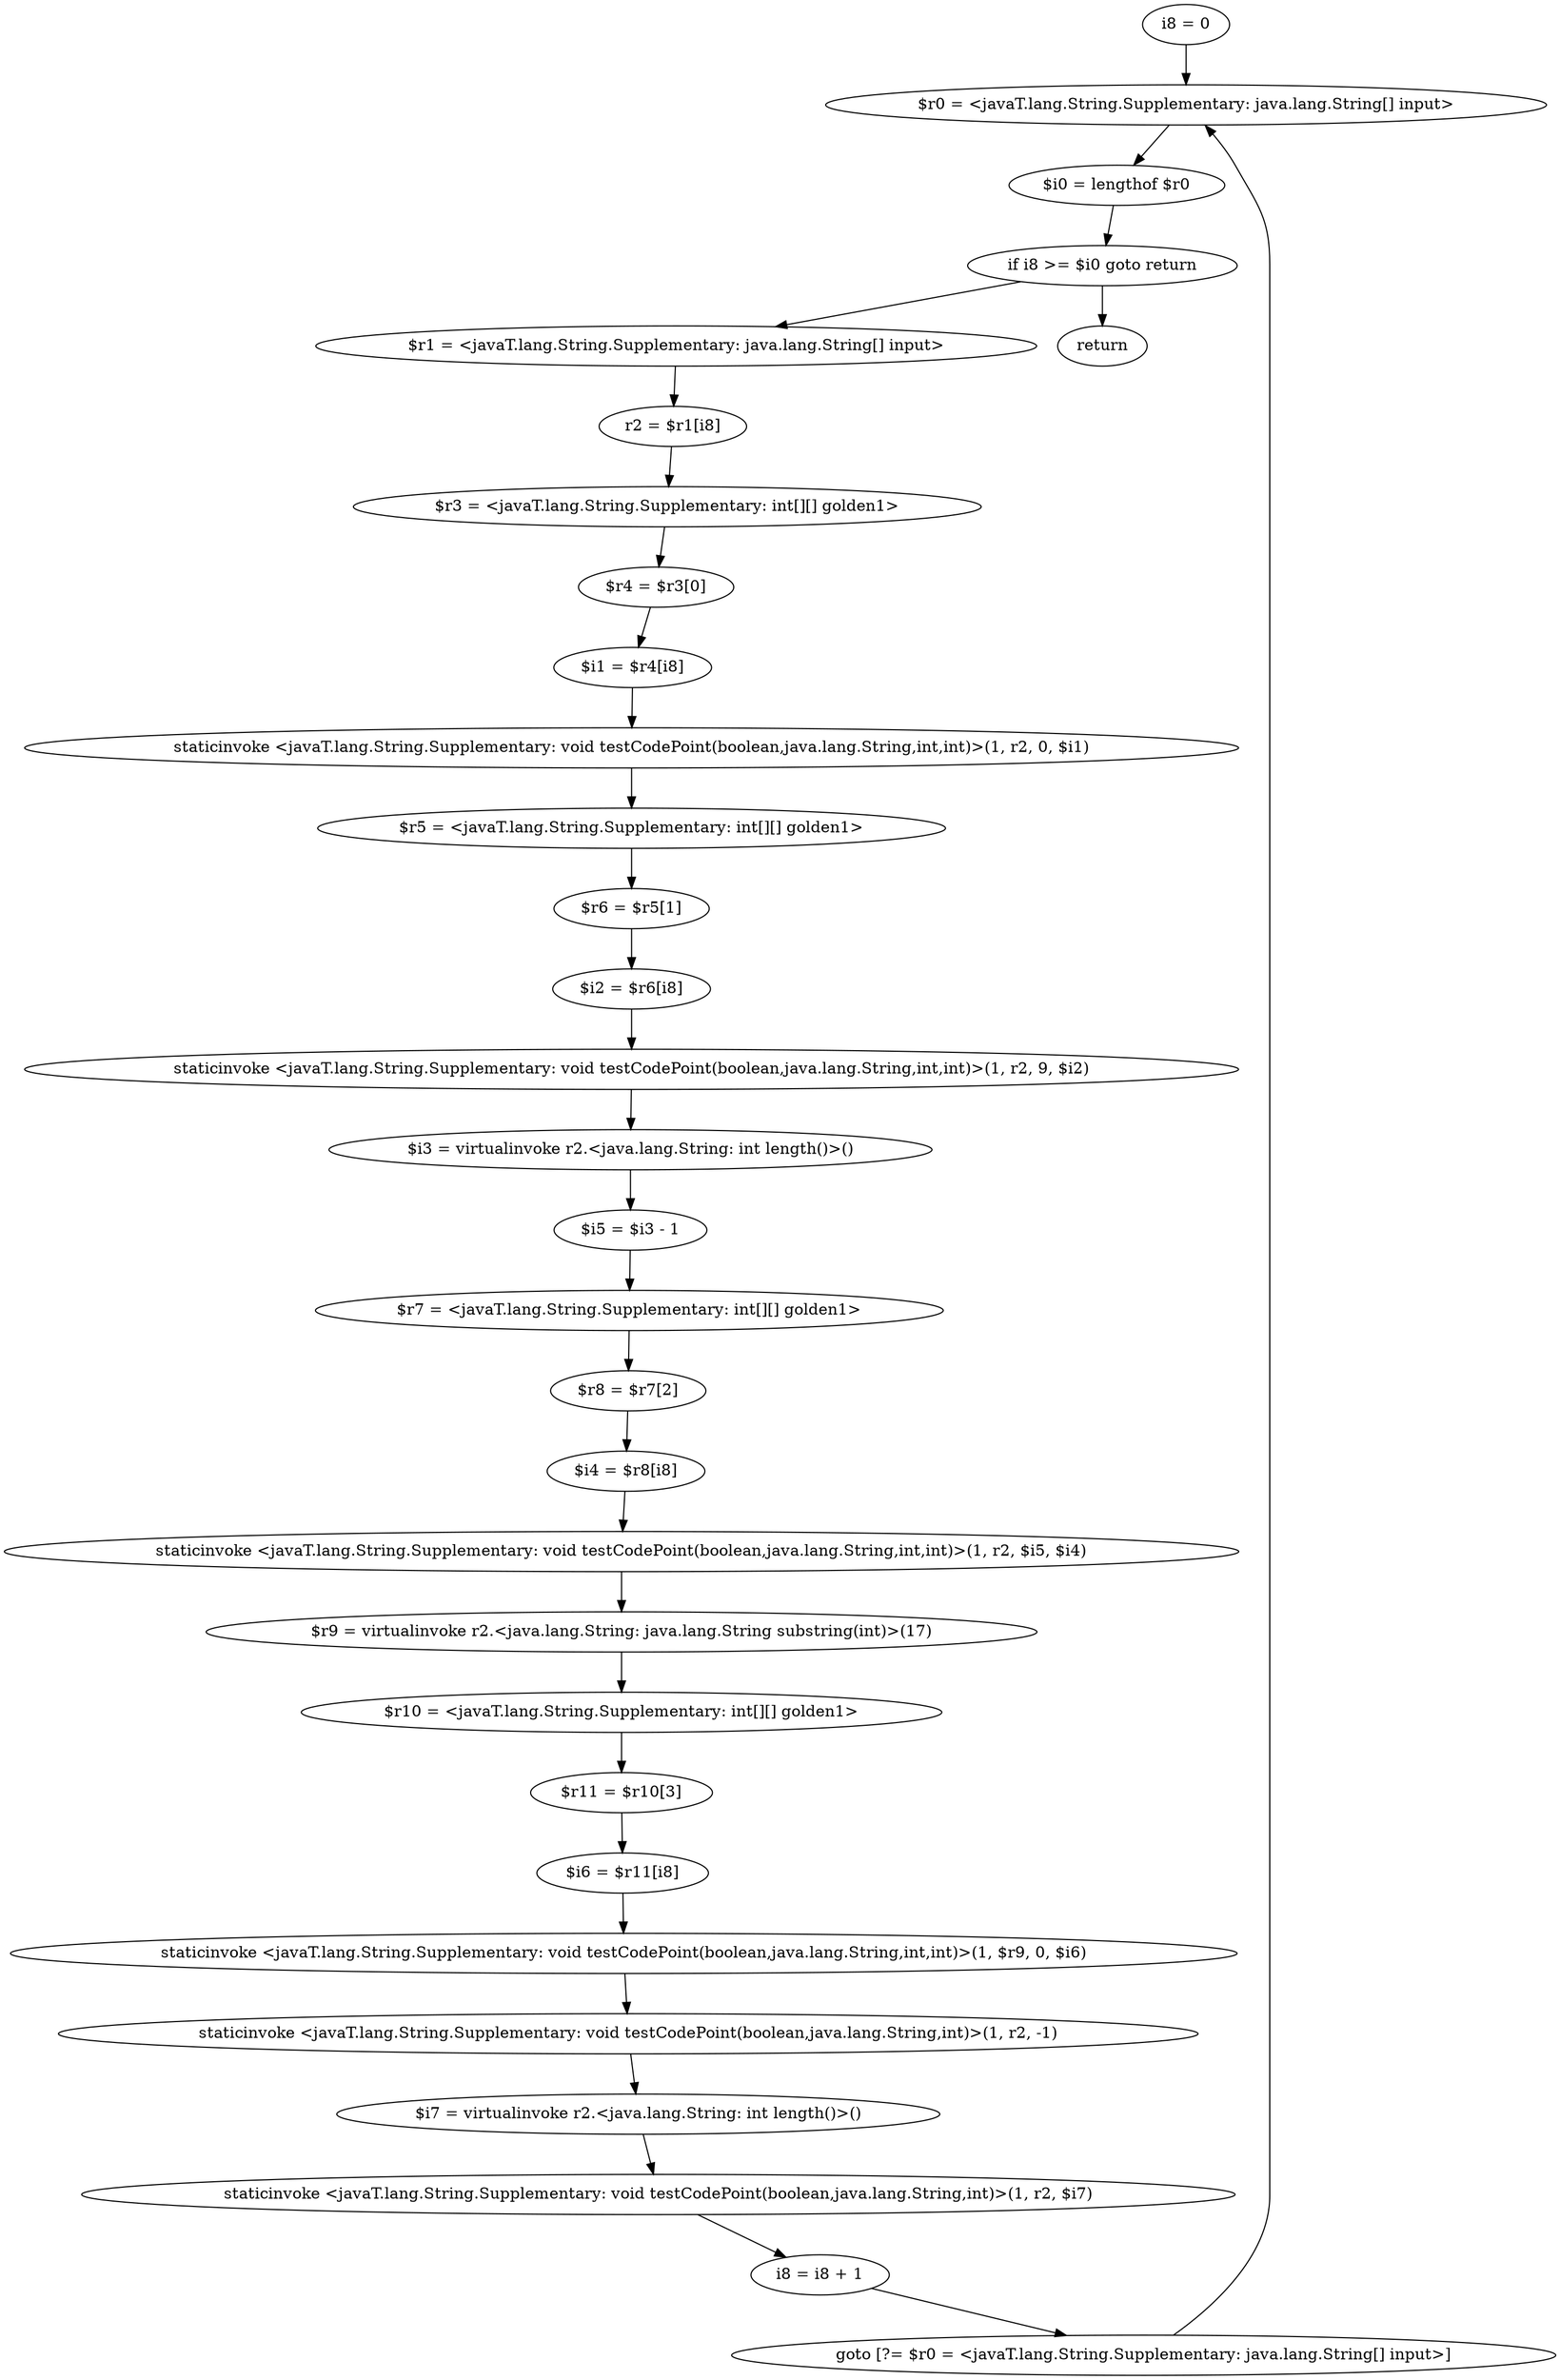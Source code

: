 digraph "unitGraph" {
    "i8 = 0"
    "$r0 = <javaT.lang.String.Supplementary: java.lang.String[] input>"
    "$i0 = lengthof $r0"
    "if i8 >= $i0 goto return"
    "$r1 = <javaT.lang.String.Supplementary: java.lang.String[] input>"
    "r2 = $r1[i8]"
    "$r3 = <javaT.lang.String.Supplementary: int[][] golden1>"
    "$r4 = $r3[0]"
    "$i1 = $r4[i8]"
    "staticinvoke <javaT.lang.String.Supplementary: void testCodePoint(boolean,java.lang.String,int,int)>(1, r2, 0, $i1)"
    "$r5 = <javaT.lang.String.Supplementary: int[][] golden1>"
    "$r6 = $r5[1]"
    "$i2 = $r6[i8]"
    "staticinvoke <javaT.lang.String.Supplementary: void testCodePoint(boolean,java.lang.String,int,int)>(1, r2, 9, $i2)"
    "$i3 = virtualinvoke r2.<java.lang.String: int length()>()"
    "$i5 = $i3 - 1"
    "$r7 = <javaT.lang.String.Supplementary: int[][] golden1>"
    "$r8 = $r7[2]"
    "$i4 = $r8[i8]"
    "staticinvoke <javaT.lang.String.Supplementary: void testCodePoint(boolean,java.lang.String,int,int)>(1, r2, $i5, $i4)"
    "$r9 = virtualinvoke r2.<java.lang.String: java.lang.String substring(int)>(17)"
    "$r10 = <javaT.lang.String.Supplementary: int[][] golden1>"
    "$r11 = $r10[3]"
    "$i6 = $r11[i8]"
    "staticinvoke <javaT.lang.String.Supplementary: void testCodePoint(boolean,java.lang.String,int,int)>(1, $r9, 0, $i6)"
    "staticinvoke <javaT.lang.String.Supplementary: void testCodePoint(boolean,java.lang.String,int)>(1, r2, -1)"
    "$i7 = virtualinvoke r2.<java.lang.String: int length()>()"
    "staticinvoke <javaT.lang.String.Supplementary: void testCodePoint(boolean,java.lang.String,int)>(1, r2, $i7)"
    "i8 = i8 + 1"
    "goto [?= $r0 = <javaT.lang.String.Supplementary: java.lang.String[] input>]"
    "return"
    "i8 = 0"->"$r0 = <javaT.lang.String.Supplementary: java.lang.String[] input>";
    "$r0 = <javaT.lang.String.Supplementary: java.lang.String[] input>"->"$i0 = lengthof $r0";
    "$i0 = lengthof $r0"->"if i8 >= $i0 goto return";
    "if i8 >= $i0 goto return"->"$r1 = <javaT.lang.String.Supplementary: java.lang.String[] input>";
    "if i8 >= $i0 goto return"->"return";
    "$r1 = <javaT.lang.String.Supplementary: java.lang.String[] input>"->"r2 = $r1[i8]";
    "r2 = $r1[i8]"->"$r3 = <javaT.lang.String.Supplementary: int[][] golden1>";
    "$r3 = <javaT.lang.String.Supplementary: int[][] golden1>"->"$r4 = $r3[0]";
    "$r4 = $r3[0]"->"$i1 = $r4[i8]";
    "$i1 = $r4[i8]"->"staticinvoke <javaT.lang.String.Supplementary: void testCodePoint(boolean,java.lang.String,int,int)>(1, r2, 0, $i1)";
    "staticinvoke <javaT.lang.String.Supplementary: void testCodePoint(boolean,java.lang.String,int,int)>(1, r2, 0, $i1)"->"$r5 = <javaT.lang.String.Supplementary: int[][] golden1>";
    "$r5 = <javaT.lang.String.Supplementary: int[][] golden1>"->"$r6 = $r5[1]";
    "$r6 = $r5[1]"->"$i2 = $r6[i8]";
    "$i2 = $r6[i8]"->"staticinvoke <javaT.lang.String.Supplementary: void testCodePoint(boolean,java.lang.String,int,int)>(1, r2, 9, $i2)";
    "staticinvoke <javaT.lang.String.Supplementary: void testCodePoint(boolean,java.lang.String,int,int)>(1, r2, 9, $i2)"->"$i3 = virtualinvoke r2.<java.lang.String: int length()>()";
    "$i3 = virtualinvoke r2.<java.lang.String: int length()>()"->"$i5 = $i3 - 1";
    "$i5 = $i3 - 1"->"$r7 = <javaT.lang.String.Supplementary: int[][] golden1>";
    "$r7 = <javaT.lang.String.Supplementary: int[][] golden1>"->"$r8 = $r7[2]";
    "$r8 = $r7[2]"->"$i4 = $r8[i8]";
    "$i4 = $r8[i8]"->"staticinvoke <javaT.lang.String.Supplementary: void testCodePoint(boolean,java.lang.String,int,int)>(1, r2, $i5, $i4)";
    "staticinvoke <javaT.lang.String.Supplementary: void testCodePoint(boolean,java.lang.String,int,int)>(1, r2, $i5, $i4)"->"$r9 = virtualinvoke r2.<java.lang.String: java.lang.String substring(int)>(17)";
    "$r9 = virtualinvoke r2.<java.lang.String: java.lang.String substring(int)>(17)"->"$r10 = <javaT.lang.String.Supplementary: int[][] golden1>";
    "$r10 = <javaT.lang.String.Supplementary: int[][] golden1>"->"$r11 = $r10[3]";
    "$r11 = $r10[3]"->"$i6 = $r11[i8]";
    "$i6 = $r11[i8]"->"staticinvoke <javaT.lang.String.Supplementary: void testCodePoint(boolean,java.lang.String,int,int)>(1, $r9, 0, $i6)";
    "staticinvoke <javaT.lang.String.Supplementary: void testCodePoint(boolean,java.lang.String,int,int)>(1, $r9, 0, $i6)"->"staticinvoke <javaT.lang.String.Supplementary: void testCodePoint(boolean,java.lang.String,int)>(1, r2, -1)";
    "staticinvoke <javaT.lang.String.Supplementary: void testCodePoint(boolean,java.lang.String,int)>(1, r2, -1)"->"$i7 = virtualinvoke r2.<java.lang.String: int length()>()";
    "$i7 = virtualinvoke r2.<java.lang.String: int length()>()"->"staticinvoke <javaT.lang.String.Supplementary: void testCodePoint(boolean,java.lang.String,int)>(1, r2, $i7)";
    "staticinvoke <javaT.lang.String.Supplementary: void testCodePoint(boolean,java.lang.String,int)>(1, r2, $i7)"->"i8 = i8 + 1";
    "i8 = i8 + 1"->"goto [?= $r0 = <javaT.lang.String.Supplementary: java.lang.String[] input>]";
    "goto [?= $r0 = <javaT.lang.String.Supplementary: java.lang.String[] input>]"->"$r0 = <javaT.lang.String.Supplementary: java.lang.String[] input>";
}

